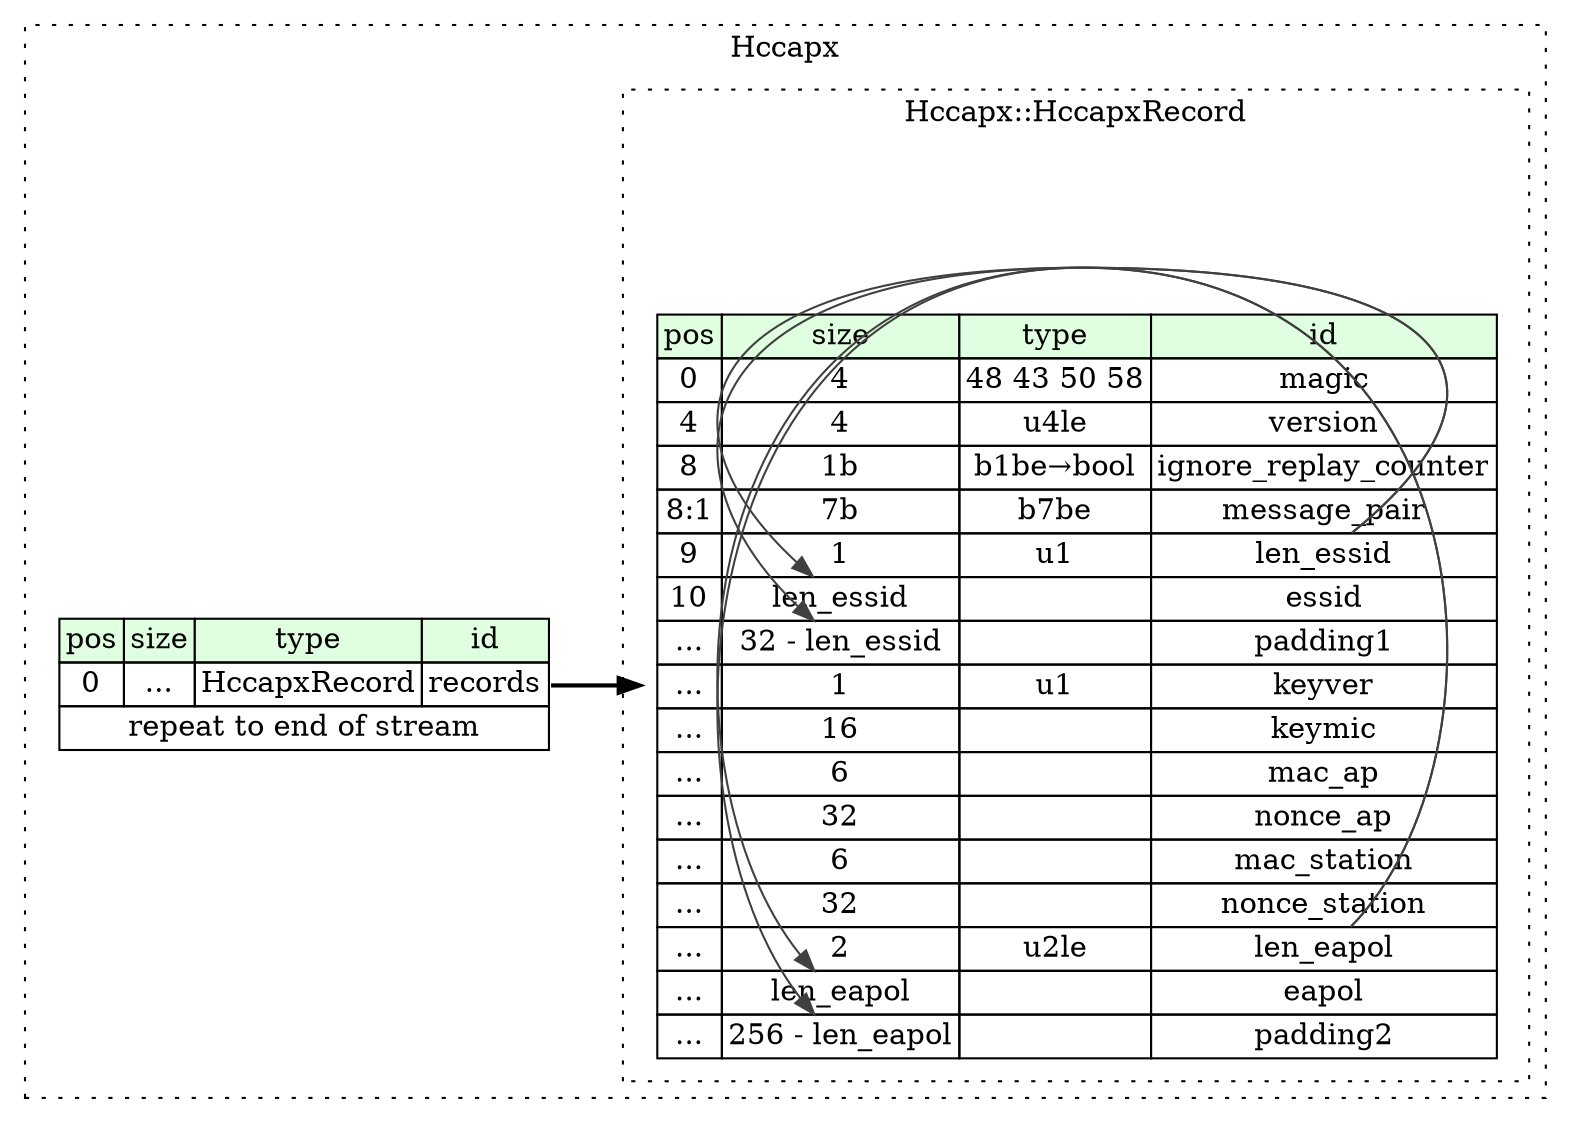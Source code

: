 digraph {
	rankdir=LR;
	node [shape=plaintext];
	subgraph cluster__hccapx {
		label="Hccapx";
		graph[style=dotted];

		hccapx__seq [label=<<TABLE BORDER="0" CELLBORDER="1" CELLSPACING="0">
			<TR><TD BGCOLOR="#E0FFE0">pos</TD><TD BGCOLOR="#E0FFE0">size</TD><TD BGCOLOR="#E0FFE0">type</TD><TD BGCOLOR="#E0FFE0">id</TD></TR>
			<TR><TD PORT="records_pos">0</TD><TD PORT="records_size">...</TD><TD>HccapxRecord</TD><TD PORT="records_type">records</TD></TR>
			<TR><TD COLSPAN="4" PORT="records__repeat">repeat to end of stream</TD></TR>
		</TABLE>>];
		subgraph cluster__hccapx_record {
			label="Hccapx::HccapxRecord";
			graph[style=dotted];

			hccapx_record__seq [label=<<TABLE BORDER="0" CELLBORDER="1" CELLSPACING="0">
				<TR><TD BGCOLOR="#E0FFE0">pos</TD><TD BGCOLOR="#E0FFE0">size</TD><TD BGCOLOR="#E0FFE0">type</TD><TD BGCOLOR="#E0FFE0">id</TD></TR>
				<TR><TD PORT="magic_pos">0</TD><TD PORT="magic_size">4</TD><TD>48 43 50 58</TD><TD PORT="magic_type">magic</TD></TR>
				<TR><TD PORT="version_pos">4</TD><TD PORT="version_size">4</TD><TD>u4le</TD><TD PORT="version_type">version</TD></TR>
				<TR><TD PORT="ignore_replay_counter_pos">8</TD><TD PORT="ignore_replay_counter_size">1b</TD><TD>b1be→bool</TD><TD PORT="ignore_replay_counter_type">ignore_replay_counter</TD></TR>
				<TR><TD PORT="message_pair_pos">8:1</TD><TD PORT="message_pair_size">7b</TD><TD>b7be</TD><TD PORT="message_pair_type">message_pair</TD></TR>
				<TR><TD PORT="len_essid_pos">9</TD><TD PORT="len_essid_size">1</TD><TD>u1</TD><TD PORT="len_essid_type">len_essid</TD></TR>
				<TR><TD PORT="essid_pos">10</TD><TD PORT="essid_size">len_essid</TD><TD></TD><TD PORT="essid_type">essid</TD></TR>
				<TR><TD PORT="padding1_pos">...</TD><TD PORT="padding1_size">32 - len_essid</TD><TD></TD><TD PORT="padding1_type">padding1</TD></TR>
				<TR><TD PORT="keyver_pos">...</TD><TD PORT="keyver_size">1</TD><TD>u1</TD><TD PORT="keyver_type">keyver</TD></TR>
				<TR><TD PORT="keymic_pos">...</TD><TD PORT="keymic_size">16</TD><TD></TD><TD PORT="keymic_type">keymic</TD></TR>
				<TR><TD PORT="mac_ap_pos">...</TD><TD PORT="mac_ap_size">6</TD><TD></TD><TD PORT="mac_ap_type">mac_ap</TD></TR>
				<TR><TD PORT="nonce_ap_pos">...</TD><TD PORT="nonce_ap_size">32</TD><TD></TD><TD PORT="nonce_ap_type">nonce_ap</TD></TR>
				<TR><TD PORT="mac_station_pos">...</TD><TD PORT="mac_station_size">6</TD><TD></TD><TD PORT="mac_station_type">mac_station</TD></TR>
				<TR><TD PORT="nonce_station_pos">...</TD><TD PORT="nonce_station_size">32</TD><TD></TD><TD PORT="nonce_station_type">nonce_station</TD></TR>
				<TR><TD PORT="len_eapol_pos">...</TD><TD PORT="len_eapol_size">2</TD><TD>u2le</TD><TD PORT="len_eapol_type">len_eapol</TD></TR>
				<TR><TD PORT="eapol_pos">...</TD><TD PORT="eapol_size">len_eapol</TD><TD></TD><TD PORT="eapol_type">eapol</TD></TR>
				<TR><TD PORT="padding2_pos">...</TD><TD PORT="padding2_size">256 - len_eapol</TD><TD></TD><TD PORT="padding2_type">padding2</TD></TR>
			</TABLE>>];
		}
	}
	hccapx__seq:records_type -> hccapx_record__seq [style=bold];
	hccapx_record__seq:len_essid_type -> hccapx_record__seq:essid_size [color="#404040"];
	hccapx_record__seq:len_essid_type -> hccapx_record__seq:padding1_size [color="#404040"];
	hccapx_record__seq:len_eapol_type -> hccapx_record__seq:eapol_size [color="#404040"];
	hccapx_record__seq:len_eapol_type -> hccapx_record__seq:padding2_size [color="#404040"];
}
